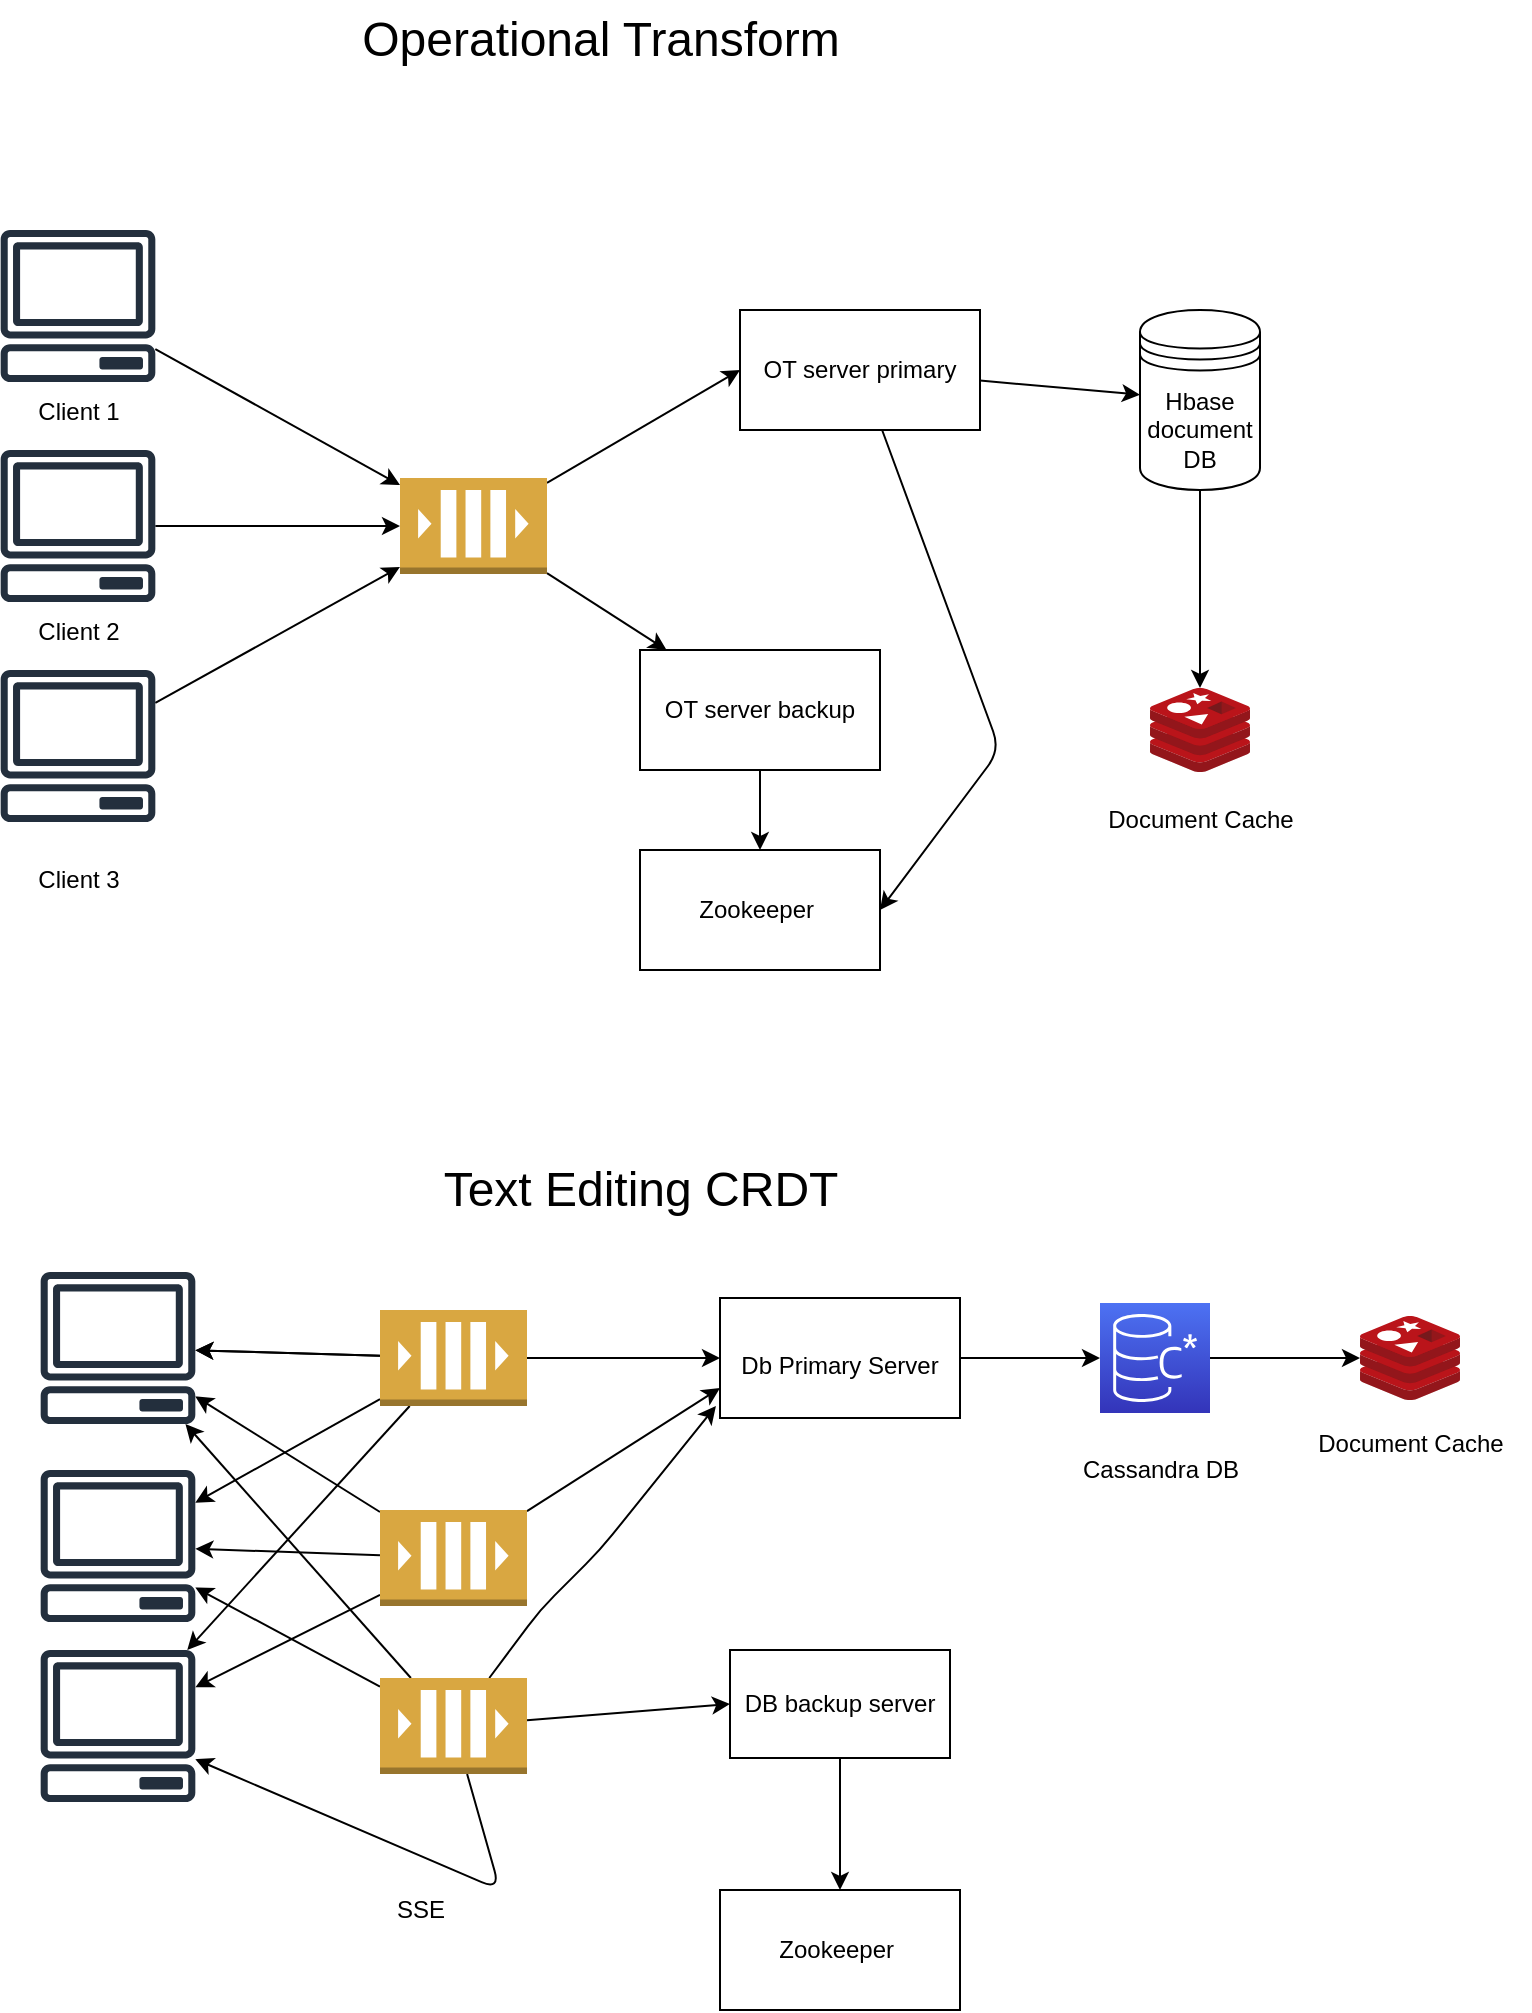 <mxfile>
    <diagram id="uhtFJJLPixGzPXmFwVYv" name="Page-1">
        <mxGraphModel dx="724" dy="1187" grid="1" gridSize="10" guides="1" tooltips="1" connect="1" arrows="1" fold="1" page="1" pageScale="1" pageWidth="1169" pageHeight="1654" math="0" shadow="0">
            <root>
                <mxCell id="0"/>
                <mxCell id="1" parent="0"/>
                <mxCell id="9" style="edgeStyle=none;html=1;" edge="1" parent="1" source="2" target="8">
                    <mxGeometry relative="1" as="geometry"/>
                </mxCell>
                <mxCell id="2" value="" style="sketch=0;outlineConnect=0;fontColor=#232F3E;gradientColor=none;fillColor=#232F3D;strokeColor=none;dashed=0;verticalLabelPosition=bottom;verticalAlign=top;align=center;html=1;fontSize=12;fontStyle=0;aspect=fixed;pointerEvents=1;shape=mxgraph.aws4.client;" vertex="1" parent="1">
                    <mxGeometry x="60" y="230" width="78" height="76" as="geometry"/>
                </mxCell>
                <mxCell id="10" style="edgeStyle=none;html=1;entryX=0;entryY=0.5;entryDx=0;entryDy=0;entryPerimeter=0;" edge="1" parent="1" source="3" target="8">
                    <mxGeometry relative="1" as="geometry"/>
                </mxCell>
                <mxCell id="3" value="" style="sketch=0;outlineConnect=0;fontColor=#232F3E;gradientColor=none;fillColor=#232F3D;strokeColor=none;dashed=0;verticalLabelPosition=bottom;verticalAlign=top;align=center;html=1;fontSize=12;fontStyle=0;aspect=fixed;pointerEvents=1;shape=mxgraph.aws4.client;" vertex="1" parent="1">
                    <mxGeometry x="60" y="340" width="78" height="76" as="geometry"/>
                </mxCell>
                <mxCell id="11" style="edgeStyle=none;html=1;" edge="1" parent="1" source="4" target="8">
                    <mxGeometry relative="1" as="geometry"/>
                </mxCell>
                <mxCell id="4" value="" style="sketch=0;outlineConnect=0;fontColor=#232F3E;gradientColor=none;fillColor=#232F3D;strokeColor=none;dashed=0;verticalLabelPosition=bottom;verticalAlign=top;align=center;html=1;fontSize=12;fontStyle=0;aspect=fixed;pointerEvents=1;shape=mxgraph.aws4.client;" vertex="1" parent="1">
                    <mxGeometry x="60" y="450" width="78" height="76" as="geometry"/>
                </mxCell>
                <mxCell id="5" value="Client 1" style="text;html=1;align=center;verticalAlign=middle;resizable=0;points=[];autosize=1;strokeColor=none;fillColor=none;" vertex="1" parent="1">
                    <mxGeometry x="69" y="306" width="60" height="30" as="geometry"/>
                </mxCell>
                <mxCell id="6" value="Client 2" style="text;html=1;align=center;verticalAlign=middle;resizable=0;points=[];autosize=1;strokeColor=none;fillColor=none;" vertex="1" parent="1">
                    <mxGeometry x="69" y="416" width="60" height="30" as="geometry"/>
                </mxCell>
                <mxCell id="7" value="Client 3" style="text;html=1;align=center;verticalAlign=middle;resizable=0;points=[];autosize=1;strokeColor=none;fillColor=none;" vertex="1" parent="1">
                    <mxGeometry x="69" y="540" width="60" height="30" as="geometry"/>
                </mxCell>
                <mxCell id="12" style="edgeStyle=none;html=1;" edge="1" parent="1" source="8">
                    <mxGeometry relative="1" as="geometry">
                        <mxPoint x="430" y="300" as="targetPoint"/>
                    </mxGeometry>
                </mxCell>
                <mxCell id="13" style="edgeStyle=none;html=1;" edge="1" parent="1" source="8" target="14">
                    <mxGeometry relative="1" as="geometry">
                        <mxPoint x="440" y="470" as="targetPoint"/>
                    </mxGeometry>
                </mxCell>
                <mxCell id="8" value="" style="outlineConnect=0;dashed=0;verticalLabelPosition=bottom;verticalAlign=top;align=center;html=1;shape=mxgraph.aws3.queue;fillColor=#D9A741;gradientColor=none;" vertex="1" parent="1">
                    <mxGeometry x="260" y="354" width="73.5" height="48" as="geometry"/>
                </mxCell>
                <mxCell id="19" style="edgeStyle=none;html=1;" edge="1" parent="1" source="14" target="20">
                    <mxGeometry relative="1" as="geometry">
                        <mxPoint x="440" y="570" as="targetPoint"/>
                    </mxGeometry>
                </mxCell>
                <mxCell id="14" value="OT server backup" style="rounded=0;whiteSpace=wrap;html=1;" vertex="1" parent="1">
                    <mxGeometry x="380" y="440" width="120" height="60" as="geometry"/>
                </mxCell>
                <mxCell id="17" style="edgeStyle=none;html=1;" edge="1" parent="1" source="16" target="18">
                    <mxGeometry relative="1" as="geometry">
                        <mxPoint x="660" y="300" as="targetPoint"/>
                    </mxGeometry>
                </mxCell>
                <mxCell id="21" style="edgeStyle=none;html=1;entryX=1;entryY=0.5;entryDx=0;entryDy=0;" edge="1" parent="1" source="16" target="20">
                    <mxGeometry relative="1" as="geometry">
                        <Array as="points">
                            <mxPoint x="560" y="490"/>
                        </Array>
                    </mxGeometry>
                </mxCell>
                <mxCell id="16" value="OT server primary" style="rounded=0;whiteSpace=wrap;html=1;" vertex="1" parent="1">
                    <mxGeometry x="430" y="270" width="120" height="60" as="geometry"/>
                </mxCell>
                <mxCell id="22" style="edgeStyle=none;html=1;" edge="1" parent="1" source="18" target="23">
                    <mxGeometry relative="1" as="geometry">
                        <mxPoint x="660" y="480" as="targetPoint"/>
                    </mxGeometry>
                </mxCell>
                <mxCell id="18" value="Hbase document DB" style="shape=datastore;whiteSpace=wrap;html=1;" vertex="1" parent="1">
                    <mxGeometry x="630" y="270" width="60" height="90" as="geometry"/>
                </mxCell>
                <mxCell id="20" value="Zookeeper&amp;nbsp;" style="rounded=0;whiteSpace=wrap;html=1;" vertex="1" parent="1">
                    <mxGeometry x="380" y="540" width="120" height="60" as="geometry"/>
                </mxCell>
                <mxCell id="23" value="" style="image;sketch=0;aspect=fixed;html=1;points=[];align=center;fontSize=12;image=img/lib/mscae/Cache_Redis_Product.svg;" vertex="1" parent="1">
                    <mxGeometry x="635" y="459" width="50" height="42" as="geometry"/>
                </mxCell>
                <mxCell id="24" value="Document Cache" style="text;html=1;align=center;verticalAlign=middle;resizable=0;points=[];autosize=1;strokeColor=none;fillColor=none;" vertex="1" parent="1">
                    <mxGeometry x="600" y="510" width="120" height="30" as="geometry"/>
                </mxCell>
                <mxCell id="26" value="&lt;font style=&quot;font-size: 24px;&quot;&gt;Operational Transform&lt;/font&gt;" style="text;html=1;align=center;verticalAlign=middle;resizable=0;points=[];autosize=1;strokeColor=none;fillColor=none;" vertex="1" parent="1">
                    <mxGeometry x="230" y="115" width="260" height="40" as="geometry"/>
                </mxCell>
                <mxCell id="28" value="&lt;font style=&quot;font-size: 24px;&quot;&gt;Text Editing CRDT&lt;/font&gt;" style="text;html=1;align=center;verticalAlign=middle;resizable=0;points=[];autosize=1;strokeColor=none;fillColor=none;" vertex="1" parent="1">
                    <mxGeometry x="270" y="690" width="220" height="40" as="geometry"/>
                </mxCell>
                <mxCell id="29" value="" style="sketch=0;outlineConnect=0;fontColor=#232F3E;gradientColor=none;fillColor=#232F3D;strokeColor=none;dashed=0;verticalLabelPosition=bottom;verticalAlign=top;align=center;html=1;fontSize=12;fontStyle=0;aspect=fixed;pointerEvents=1;shape=mxgraph.aws4.client;" vertex="1" parent="1">
                    <mxGeometry x="80" y="751" width="78" height="76" as="geometry"/>
                </mxCell>
                <mxCell id="30" value="" style="sketch=0;outlineConnect=0;fontColor=#232F3E;gradientColor=none;fillColor=#232F3D;strokeColor=none;dashed=0;verticalLabelPosition=bottom;verticalAlign=top;align=center;html=1;fontSize=12;fontStyle=0;aspect=fixed;pointerEvents=1;shape=mxgraph.aws4.client;" vertex="1" parent="1">
                    <mxGeometry x="80" y="850" width="78" height="76" as="geometry"/>
                </mxCell>
                <mxCell id="31" value="" style="sketch=0;outlineConnect=0;fontColor=#232F3E;gradientColor=none;fillColor=#232F3D;strokeColor=none;dashed=0;verticalLabelPosition=bottom;verticalAlign=top;align=center;html=1;fontSize=12;fontStyle=0;aspect=fixed;pointerEvents=1;shape=mxgraph.aws4.client;" vertex="1" parent="1">
                    <mxGeometry x="80" y="940" width="78" height="76" as="geometry"/>
                </mxCell>
                <mxCell id="35" style="edgeStyle=none;html=1;fontSize=24;" edge="1" parent="1" source="32" target="36">
                    <mxGeometry relative="1" as="geometry">
                        <mxPoint x="430" y="790" as="targetPoint"/>
                    </mxGeometry>
                </mxCell>
                <mxCell id="44" style="edgeStyle=none;html=1;fontSize=12;" edge="1" parent="1" source="32" target="29">
                    <mxGeometry relative="1" as="geometry">
                        <mxPoint x="200" y="760" as="targetPoint"/>
                    </mxGeometry>
                </mxCell>
                <mxCell id="45" value="" style="edgeStyle=none;html=1;fontSize=12;" edge="1" parent="1" source="32" target="29">
                    <mxGeometry relative="1" as="geometry"/>
                </mxCell>
                <mxCell id="46" style="edgeStyle=none;html=1;fontSize=12;" edge="1" parent="1" source="32" target="30">
                    <mxGeometry relative="1" as="geometry"/>
                </mxCell>
                <mxCell id="47" style="edgeStyle=none;html=1;fontSize=12;" edge="1" parent="1" source="32" target="31">
                    <mxGeometry relative="1" as="geometry"/>
                </mxCell>
                <mxCell id="32" value="" style="outlineConnect=0;dashed=0;verticalLabelPosition=bottom;verticalAlign=top;align=center;html=1;shape=mxgraph.aws3.queue;fillColor=#D9A741;gradientColor=none;fontSize=24;" vertex="1" parent="1">
                    <mxGeometry x="250" y="770" width="73.5" height="48" as="geometry"/>
                </mxCell>
                <mxCell id="37" style="edgeStyle=none;html=1;entryX=0;entryY=0.75;entryDx=0;entryDy=0;fontSize=12;" edge="1" parent="1" source="33" target="36">
                    <mxGeometry relative="1" as="geometry"/>
                </mxCell>
                <mxCell id="50" style="edgeStyle=none;html=1;fontSize=12;" edge="1" parent="1" source="33" target="29">
                    <mxGeometry relative="1" as="geometry"/>
                </mxCell>
                <mxCell id="51" style="edgeStyle=none;html=1;fontSize=12;" edge="1" parent="1" source="33" target="30">
                    <mxGeometry relative="1" as="geometry"/>
                </mxCell>
                <mxCell id="52" style="edgeStyle=none;html=1;fontSize=12;" edge="1" parent="1" source="33" target="31">
                    <mxGeometry relative="1" as="geometry"/>
                </mxCell>
                <mxCell id="33" value="" style="outlineConnect=0;dashed=0;verticalLabelPosition=bottom;verticalAlign=top;align=center;html=1;shape=mxgraph.aws3.queue;fillColor=#D9A741;gradientColor=none;fontSize=24;" vertex="1" parent="1">
                    <mxGeometry x="250" y="870" width="73.5" height="48" as="geometry"/>
                </mxCell>
                <mxCell id="38" style="edgeStyle=none;html=1;entryX=-0.017;entryY=0.9;entryDx=0;entryDy=0;entryPerimeter=0;fontSize=12;" edge="1" parent="1" source="34" target="36">
                    <mxGeometry relative="1" as="geometry">
                        <Array as="points">
                            <mxPoint x="330" y="920"/>
                            <mxPoint x="360" y="890"/>
                        </Array>
                    </mxGeometry>
                </mxCell>
                <mxCell id="40" style="edgeStyle=none;html=1;entryX=0;entryY=0.5;entryDx=0;entryDy=0;fontSize=12;" edge="1" parent="1" source="34" target="39">
                    <mxGeometry relative="1" as="geometry"/>
                </mxCell>
                <mxCell id="41" style="edgeStyle=none;html=1;fontSize=12;" edge="1" parent="1" source="34" target="31">
                    <mxGeometry relative="1" as="geometry">
                        <Array as="points">
                            <mxPoint x="310" y="1060"/>
                        </Array>
                    </mxGeometry>
                </mxCell>
                <mxCell id="48" style="edgeStyle=none;html=1;fontSize=12;" edge="1" parent="1" source="34" target="30">
                    <mxGeometry relative="1" as="geometry"/>
                </mxCell>
                <mxCell id="49" style="edgeStyle=none;html=1;fontSize=12;" edge="1" parent="1" source="34" target="29">
                    <mxGeometry relative="1" as="geometry"/>
                </mxCell>
                <mxCell id="34" value="" style="outlineConnect=0;dashed=0;verticalLabelPosition=bottom;verticalAlign=top;align=center;html=1;shape=mxgraph.aws3.queue;fillColor=#D9A741;gradientColor=none;fontSize=24;" vertex="1" parent="1">
                    <mxGeometry x="250" y="954" width="73.5" height="48" as="geometry"/>
                </mxCell>
                <mxCell id="53" style="edgeStyle=none;html=1;fontSize=12;" edge="1" parent="1" source="36" target="54">
                    <mxGeometry relative="1" as="geometry">
                        <mxPoint x="620" y="794" as="targetPoint"/>
                    </mxGeometry>
                </mxCell>
                <mxCell id="36" value="&lt;font style=&quot;font-size: 12px;&quot;&gt;Db Primary Server&lt;/font&gt;" style="rounded=0;whiteSpace=wrap;html=1;fontSize=24;" vertex="1" parent="1">
                    <mxGeometry x="420" y="764" width="120" height="60" as="geometry"/>
                </mxCell>
                <mxCell id="59" style="edgeStyle=none;html=1;fontSize=12;" edge="1" parent="1" source="39">
                    <mxGeometry relative="1" as="geometry">
                        <mxPoint x="480" y="1060" as="targetPoint"/>
                    </mxGeometry>
                </mxCell>
                <mxCell id="39" value="DB backup server" style="rounded=0;whiteSpace=wrap;html=1;fontSize=12;" vertex="1" parent="1">
                    <mxGeometry x="425" y="940" width="110" height="54" as="geometry"/>
                </mxCell>
                <mxCell id="42" value="SSE" style="text;html=1;align=center;verticalAlign=middle;resizable=0;points=[];autosize=1;strokeColor=none;fillColor=none;fontSize=12;" vertex="1" parent="1">
                    <mxGeometry x="245" y="1055" width="50" height="30" as="geometry"/>
                </mxCell>
                <mxCell id="56" style="edgeStyle=none;html=1;fontSize=12;" edge="1" parent="1" source="54" target="57">
                    <mxGeometry relative="1" as="geometry">
                        <mxPoint x="720" y="794" as="targetPoint"/>
                    </mxGeometry>
                </mxCell>
                <mxCell id="54" value="" style="sketch=0;points=[[0,0,0],[0.25,0,0],[0.5,0,0],[0.75,0,0],[1,0,0],[0,1,0],[0.25,1,0],[0.5,1,0],[0.75,1,0],[1,1,0],[0,0.25,0],[0,0.5,0],[0,0.75,0],[1,0.25,0],[1,0.5,0],[1,0.75,0]];outlineConnect=0;fontColor=#232F3E;gradientColor=#4D72F3;gradientDirection=north;fillColor=#3334B9;strokeColor=#ffffff;dashed=0;verticalLabelPosition=bottom;verticalAlign=top;align=center;html=1;fontSize=12;fontStyle=0;aspect=fixed;shape=mxgraph.aws4.resourceIcon;resIcon=mxgraph.aws4.managed_apache_cassandra_service;" vertex="1" parent="1">
                    <mxGeometry x="610" y="766.5" width="55" height="55" as="geometry"/>
                </mxCell>
                <mxCell id="55" value="Cassandra DB" style="text;html=1;align=center;verticalAlign=middle;resizable=0;points=[];autosize=1;strokeColor=none;fillColor=none;fontSize=12;" vertex="1" parent="1">
                    <mxGeometry x="590" y="835" width="100" height="30" as="geometry"/>
                </mxCell>
                <mxCell id="57" value="" style="image;sketch=0;aspect=fixed;html=1;points=[];align=center;fontSize=12;image=img/lib/mscae/Cache_Redis_Product.svg;" vertex="1" parent="1">
                    <mxGeometry x="740" y="773" width="50" height="42" as="geometry"/>
                </mxCell>
                <mxCell id="58" value="Document Cache" style="text;html=1;align=center;verticalAlign=middle;resizable=0;points=[];autosize=1;strokeColor=none;fillColor=none;fontSize=12;" vertex="1" parent="1">
                    <mxGeometry x="705" y="821.5" width="120" height="30" as="geometry"/>
                </mxCell>
                <mxCell id="60" value="Zookeeper&amp;nbsp;" style="rounded=0;whiteSpace=wrap;html=1;" vertex="1" parent="1">
                    <mxGeometry x="420" y="1060" width="120" height="60" as="geometry"/>
                </mxCell>
            </root>
        </mxGraphModel>
    </diagram>
</mxfile>